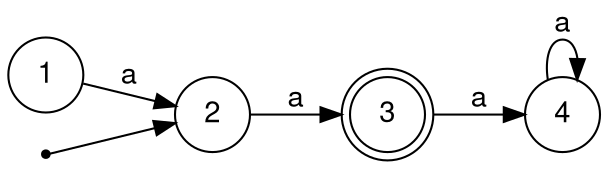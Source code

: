 digraph finite_state_machine {
	fontname="Helvetica,Arial,sans-serif"
	node [fontname="Helvetica,Arial,sans-serif"]
	edge [fontname="Helvetica,Arial,sans-serif"]
	rankdir=LR;
	node [shape = circle]; 2;
	node [shape = doublecircle]; 3;
	node [shape = circle];
	1 -> 2 [label = "a"];
	2 -> 3 [label = "a"];
	3 -> 4 [label = "a"];
	4 -> 4 [label = "a"];
	nowhere [shape=point];	nowhere -> 2;}